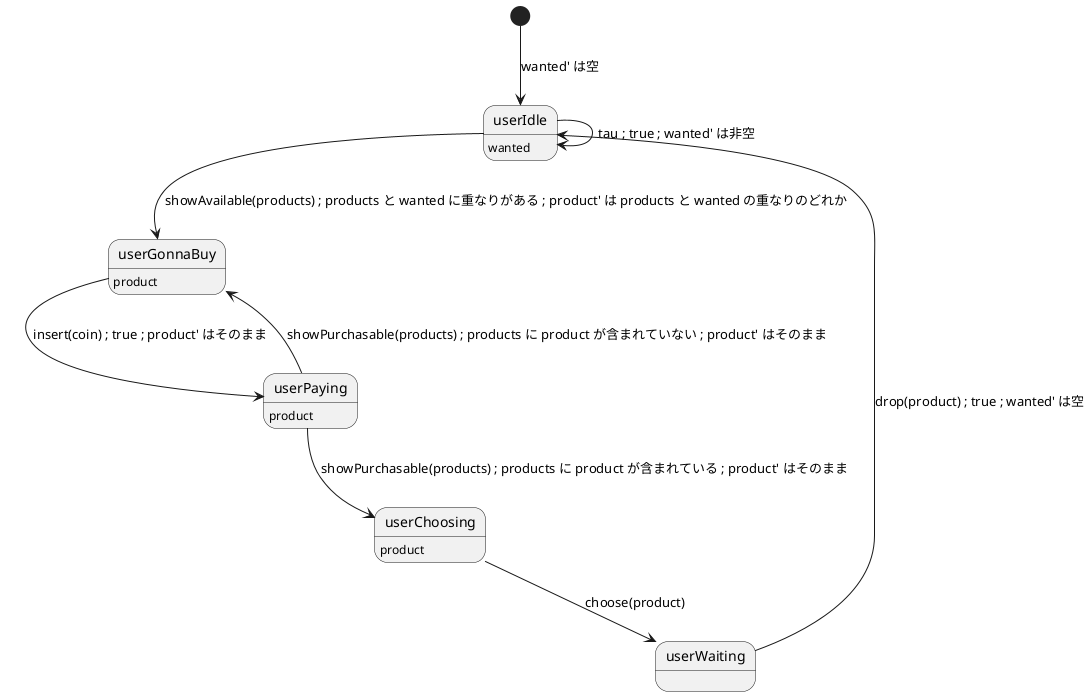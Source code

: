 @startuml

state "userIdle" as userIdle
userIdle: wanted
state "userGonnaBuy" as userGonnaBuy
userGonnaBuy: product
state "userPaying" as userPaying
userPaying: product
state "userChoosing" as userChoosing
userChoosing: product
state "userWaiting" as userWaiting

[*] --> userIdle : wanted' は空
userIdle --> userIdle : tau ; true ; wanted' は非空
userIdle --> userGonnaBuy : showAvailable(products) ; products と wanted に重なりがある ; product' は products と wanted の重なりのどれか
userGonnaBuy --> userPaying : insert(coin) ; true ; product' はそのまま
userPaying --> userGonnaBuy : showPurchasable(products) ; products に product が含まれていない ; product' はそのまま
userPaying --> userChoosing : showPurchasable(products) ; products に product が含まれている ; product' はそのまま
userChoosing --> userWaiting : choose(product)
userWaiting --> userIdle : drop(product) ; true ; wanted' は空

@enduml
